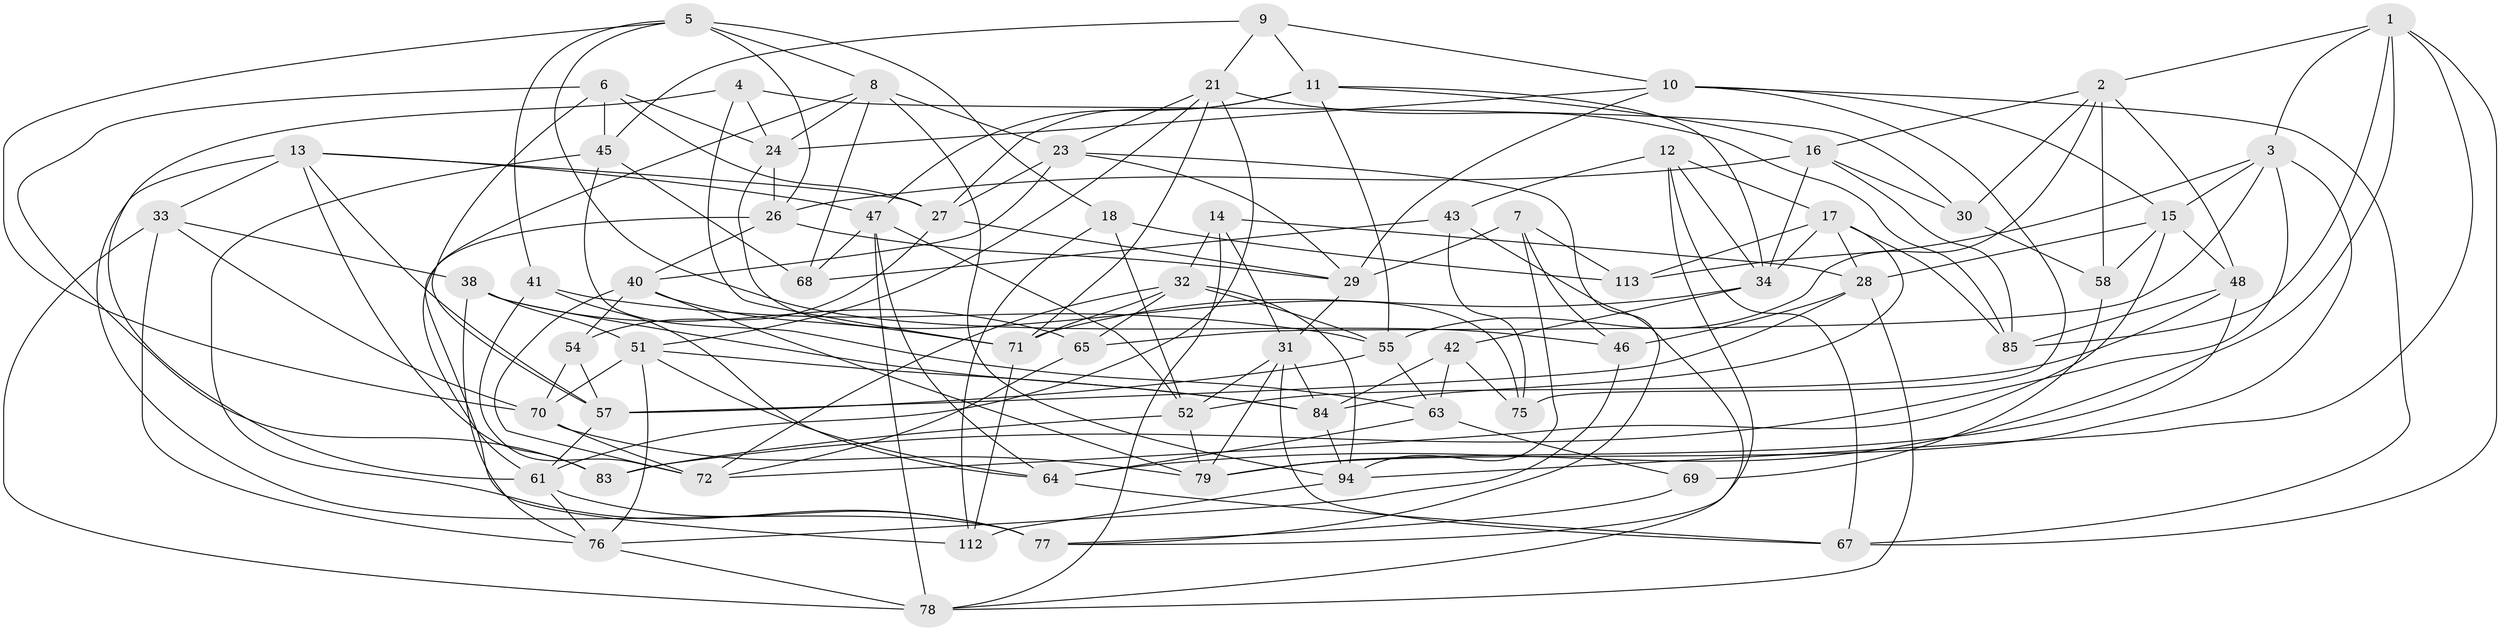 // original degree distribution, {4: 1.0}
// Generated by graph-tools (version 1.1) at 2025/42/03/06/25 10:42:23]
// undirected, 66 vertices, 174 edges
graph export_dot {
graph [start="1"]
  node [color=gray90,style=filled];
  1 [super="+39"];
  2 [super="+53"];
  3 [super="+36"];
  4;
  5 [super="+35"];
  6 [super="+44"];
  7;
  8 [super="+105"];
  9;
  10 [super="+20"];
  11 [super="+37"];
  12 [super="+19"];
  13 [super="+89"];
  14;
  15 [super="+108"];
  16 [super="+102"];
  17 [super="+90"];
  18;
  21 [super="+22"];
  23 [super="+25"];
  24 [super="+93"];
  26 [super="+74"];
  27 [super="+50"];
  28 [super="+66"];
  29 [super="+62"];
  30;
  31 [super="+103"];
  32 [super="+100"];
  33 [super="+88"];
  34 [super="+59"];
  38 [super="+56"];
  40 [super="+99"];
  41;
  42;
  43;
  45 [super="+101"];
  46;
  47 [super="+80"];
  48 [super="+49"];
  51 [super="+91"];
  52 [super="+111"];
  54;
  55 [super="+97"];
  57 [super="+60"];
  58;
  61 [super="+106"];
  63 [super="+86"];
  64 [super="+73"];
  65;
  67 [super="+110"];
  68;
  69;
  70 [super="+82"];
  71 [super="+95"];
  72 [super="+107"];
  75;
  76 [super="+98"];
  77 [super="+96"];
  78 [super="+81"];
  79 [super="+87"];
  83;
  84 [super="+92"];
  85 [super="+109"];
  94 [super="+104"];
  112;
  113;
  1 -- 3;
  1 -- 2;
  1 -- 64;
  1 -- 67;
  1 -- 85;
  1 -- 94;
  2 -- 58;
  2 -- 16;
  2 -- 48;
  2 -- 30;
  2 -- 55;
  3 -- 83;
  3 -- 65;
  3 -- 113;
  3 -- 79;
  3 -- 15;
  4 -- 24;
  4 -- 71;
  4 -- 30;
  4 -- 61;
  5 -- 70;
  5 -- 41;
  5 -- 18;
  5 -- 26;
  5 -- 46;
  5 -- 8;
  6 -- 83;
  6 -- 27;
  6 -- 24;
  6 -- 57;
  6 -- 45 [weight=2];
  7 -- 94;
  7 -- 46;
  7 -- 113;
  7 -- 29;
  8 -- 24;
  8 -- 23;
  8 -- 94;
  8 -- 68;
  8 -- 61;
  9 -- 10;
  9 -- 11;
  9 -- 45;
  9 -- 21;
  10 -- 75;
  10 -- 29;
  10 -- 15;
  10 -- 67;
  10 -- 24;
  11 -- 34;
  11 -- 55;
  11 -- 27;
  11 -- 47;
  11 -- 16;
  12 -- 67 [weight=2];
  12 -- 43;
  12 -- 34;
  12 -- 77;
  12 -- 17;
  13 -- 27;
  13 -- 83;
  13 -- 57;
  13 -- 33;
  13 -- 77;
  13 -- 47;
  14 -- 31;
  14 -- 78;
  14 -- 28;
  14 -- 32;
  15 -- 28;
  15 -- 58;
  15 -- 72;
  15 -- 48;
  16 -- 30;
  16 -- 34;
  16 -- 85;
  16 -- 26;
  17 -- 113;
  17 -- 28;
  17 -- 85;
  17 -- 34;
  17 -- 84;
  18 -- 113;
  18 -- 112;
  18 -- 52;
  21 -- 51;
  21 -- 71;
  21 -- 85;
  21 -- 23;
  21 -- 61;
  23 -- 77;
  23 -- 40;
  23 -- 27;
  23 -- 29;
  24 -- 75;
  24 -- 26;
  26 -- 112;
  26 -- 40;
  26 -- 29;
  27 -- 54;
  27 -- 29;
  28 -- 46;
  28 -- 57;
  28 -- 78;
  29 -- 31;
  30 -- 58;
  31 -- 79;
  31 -- 67;
  31 -- 84;
  31 -- 52;
  32 -- 72;
  32 -- 55;
  32 -- 94;
  32 -- 65;
  32 -- 71;
  33 -- 76;
  33 -- 38 [weight=2];
  33 -- 78;
  33 -- 70;
  34 -- 42;
  34 -- 71;
  38 -- 84;
  38 -- 65;
  38 -- 51;
  38 -- 76;
  40 -- 54;
  40 -- 79;
  40 -- 71;
  40 -- 72;
  41 -- 55;
  41 -- 64;
  41 -- 72;
  42 -- 75;
  42 -- 84;
  42 -- 63;
  43 -- 75;
  43 -- 68;
  43 -- 78;
  45 -- 68;
  45 -- 77;
  45 -- 63;
  46 -- 76;
  47 -- 64;
  47 -- 78;
  47 -- 68;
  47 -- 52;
  48 -- 85 [weight=2];
  48 -- 79;
  48 -- 52;
  51 -- 76;
  51 -- 64;
  51 -- 84;
  51 -- 70;
  52 -- 83;
  52 -- 79;
  54 -- 70;
  54 -- 57;
  55 -- 57;
  55 -- 63;
  57 -- 61;
  58 -- 69;
  61 -- 77;
  61 -- 76;
  63 -- 69 [weight=2];
  63 -- 64;
  64 -- 67;
  65 -- 72;
  69 -- 77;
  70 -- 72;
  70 -- 79;
  71 -- 112;
  76 -- 78;
  84 -- 94;
  94 -- 112;
}
